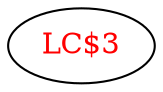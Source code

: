 digraph dependencyGraph {
 concentrate=true;
 ranksep="2.0";
 rankdir="LR"; 
 splines="ortho";
"LC$3" [fontcolor="red"];
}